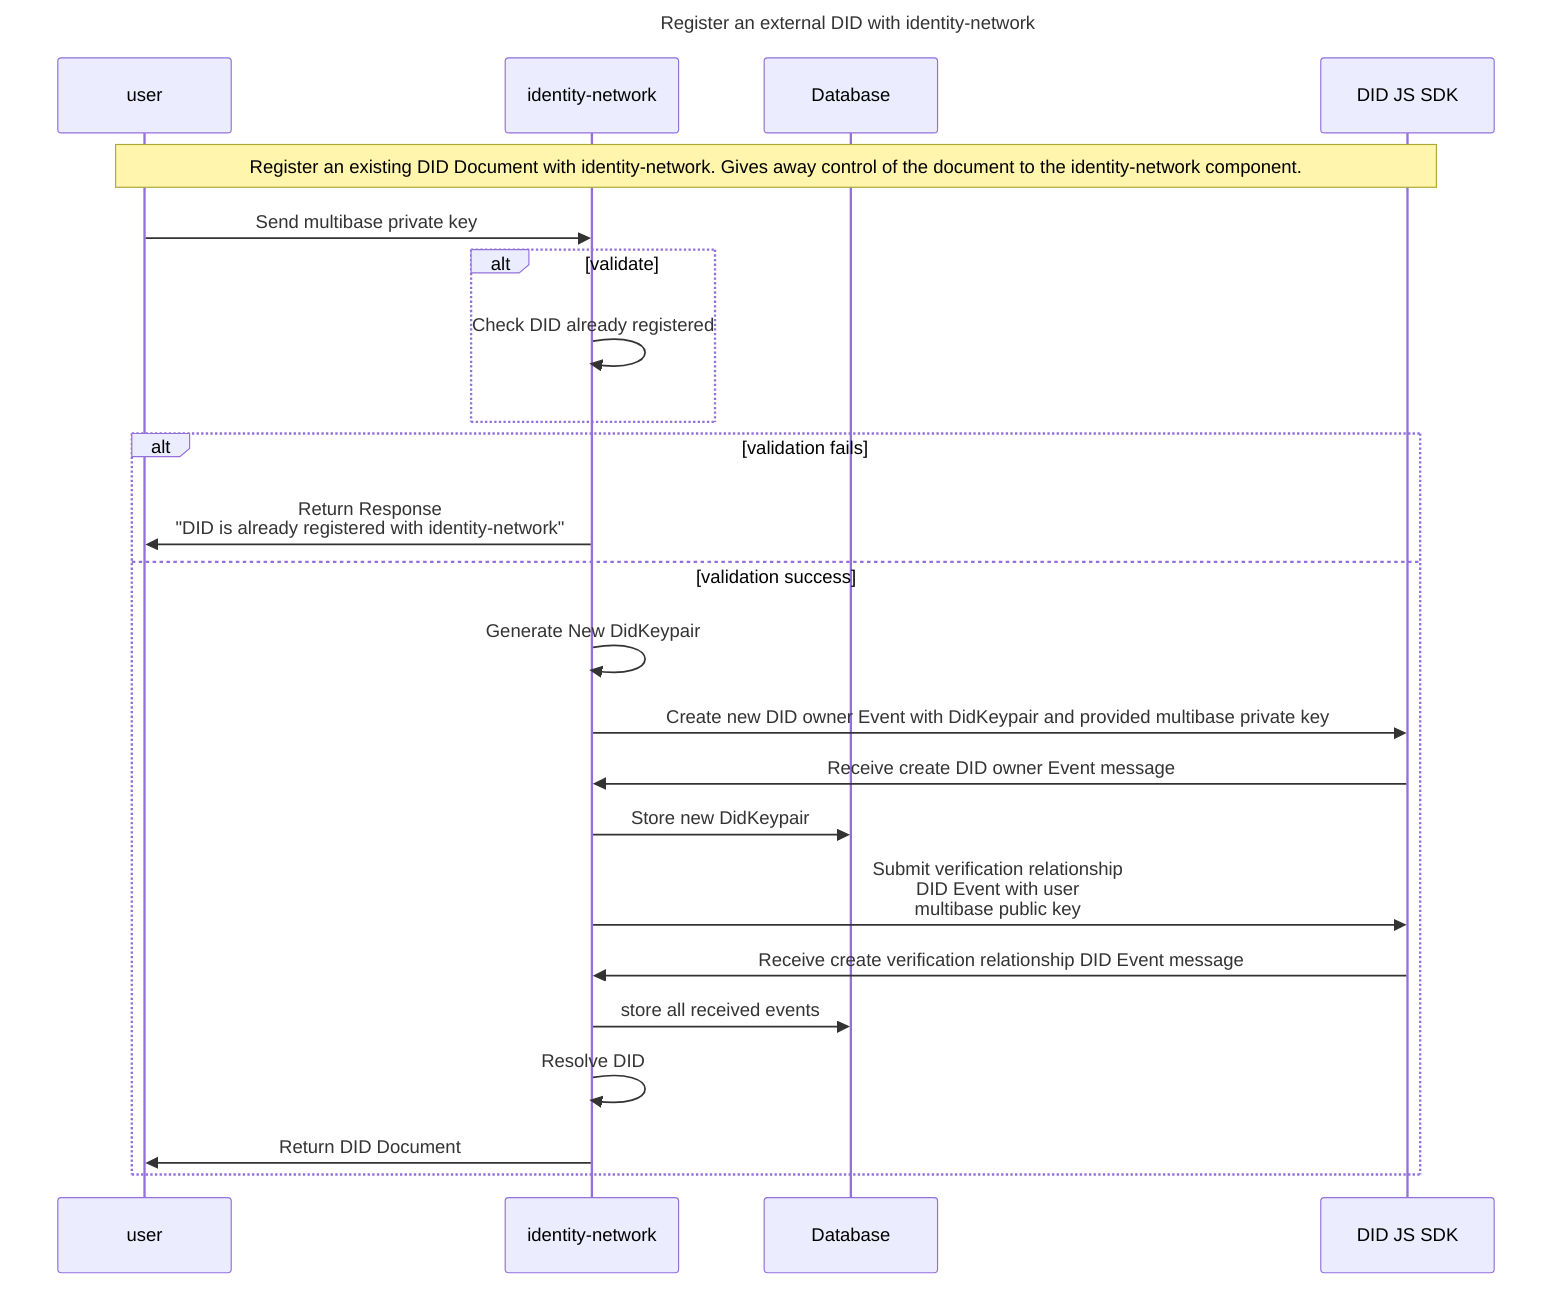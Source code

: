 sequenceDiagram
Title: Register an external DID with identity-network

participant user as user
participant API as identity-network
participant DB as Database
participant SDK as DID JS SDK


note over user, SDK: Register an existing DID Document with identity-network. Gives away control of the document to the identity-network component.
user ->> API: Send multibase private key
alt validate
API ->> API: Check DID already registered 
end 
alt validation fails
API ->> user: Return Response <br> "DID is already registered with identity-network"
else validation success
API ->> API: Generate  New DidKeypair
API ->> SDK: Create new DID owner Event with DidKeypair and provided multibase private key
SDK ->> API: Receive create DID owner Event message 
API ->> DB: Store new DidKeypair
API ->> SDK:  Submit verification relationship <br> DID Event with user <br> multibase public key
SDK ->> API: Receive create verification relationship DID Event message
API ->> DB: store all received events
API ->> API: Resolve DID
API ->> user: Return DID Document
end